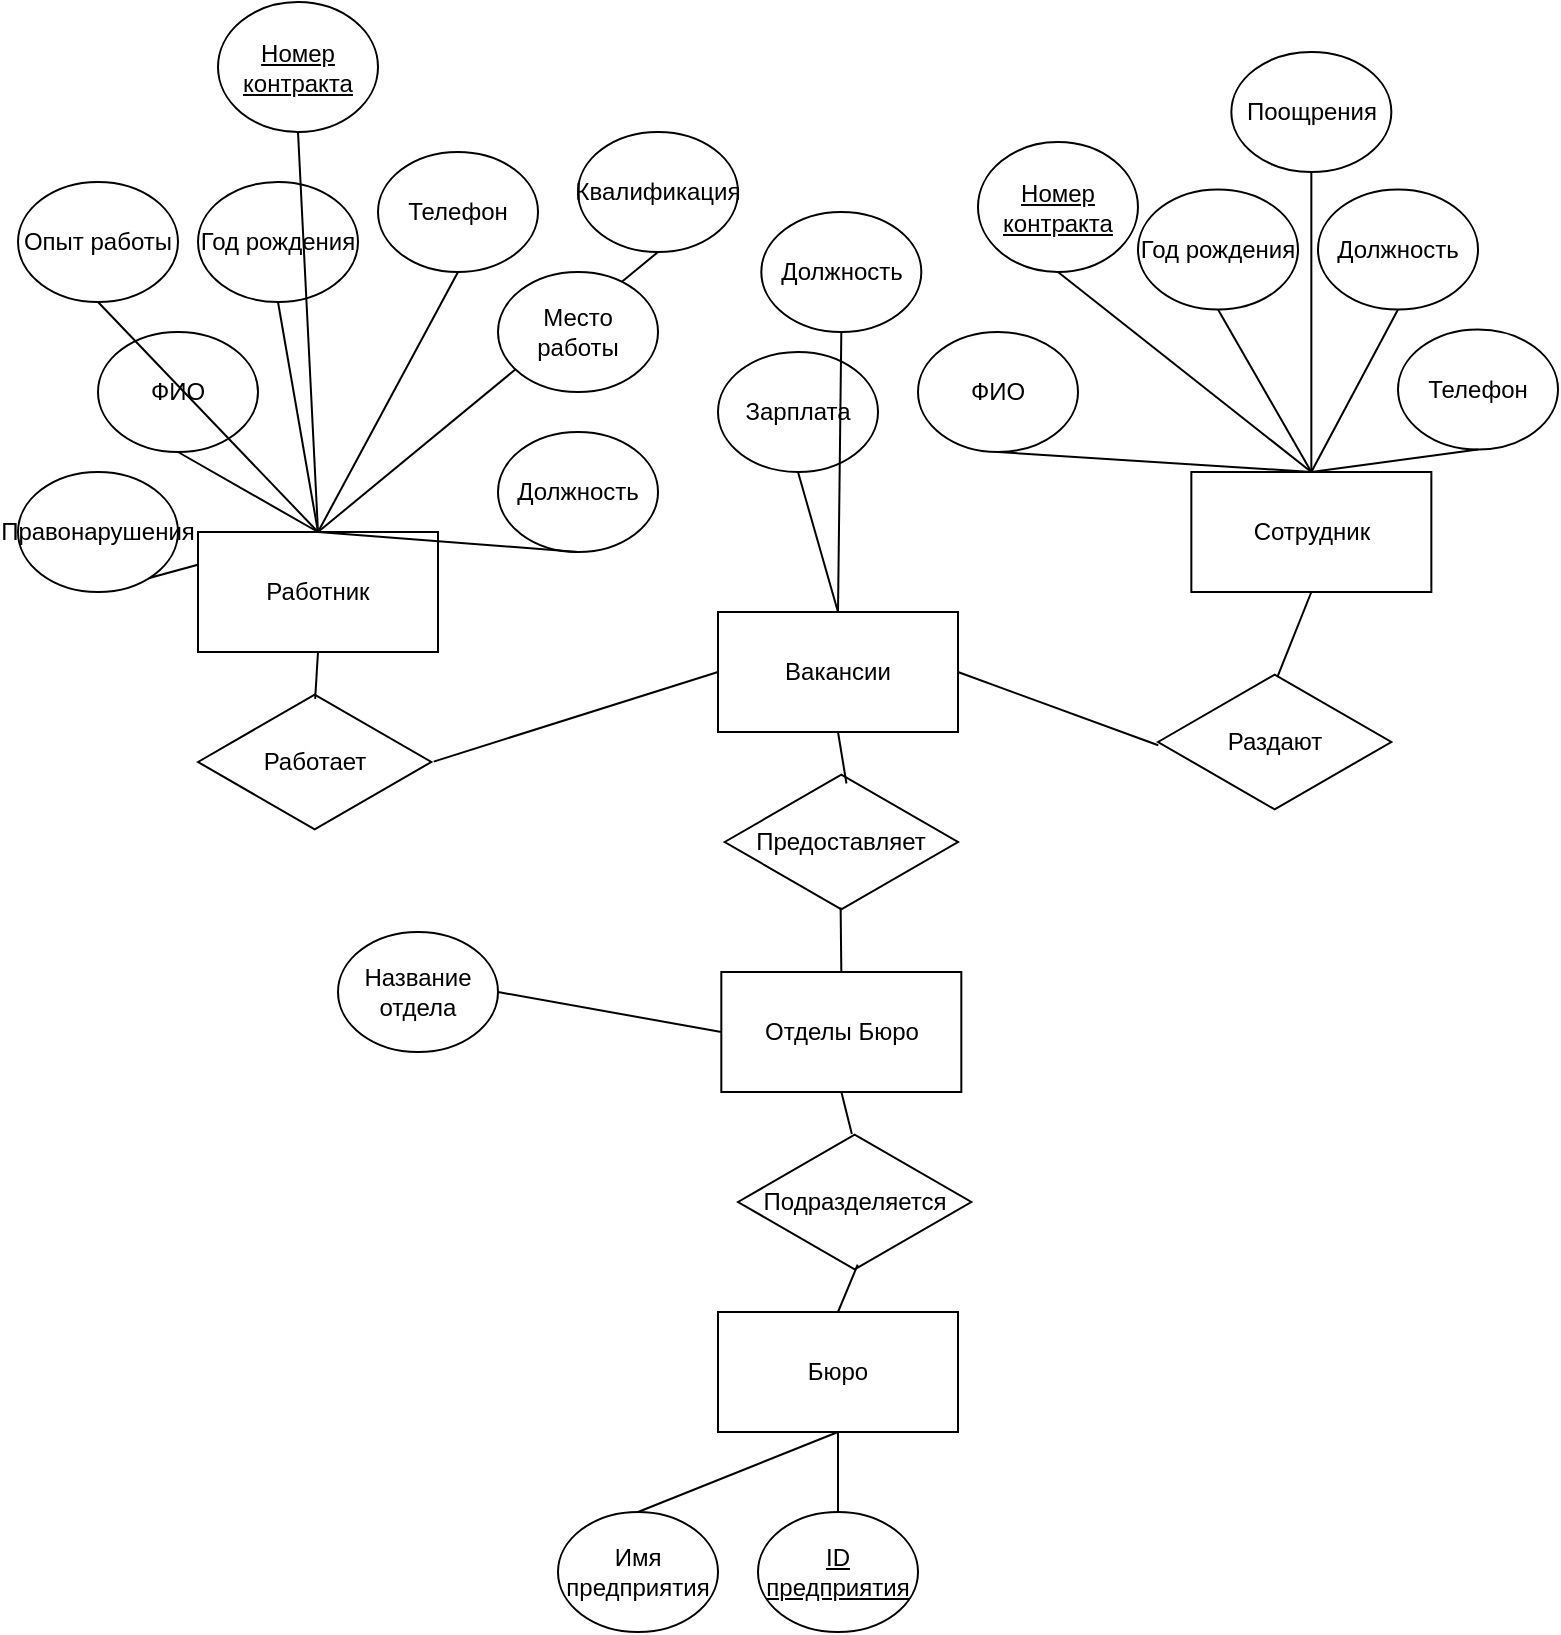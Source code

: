 <mxfile version="21.7.4" type="device">
  <diagram name="Страница — 1" id="8gq3t79hNptc56S_NWV4">
    <mxGraphModel dx="1366" dy="1921" grid="1" gridSize="10" guides="1" tooltips="1" connect="1" arrows="1" fold="1" page="1" pageScale="1" pageWidth="827" pageHeight="1169" math="0" shadow="0">
      <root>
        <mxCell id="0" />
        <mxCell id="1" parent="0" />
        <mxCell id="7OM8_HkgBppmRqg4Yqw7-45" value="" style="endArrow=none;html=1;rounded=0;entryX=0.5;entryY=1;entryDx=0;entryDy=0;exitX=0.5;exitY=0;exitDx=0;exitDy=0;" edge="1" parent="1" source="Iy27Z-RfIxdOQW6ikKEd-1" target="7OM8_HkgBppmRqg4Yqw7-44">
          <mxGeometry width="50" height="50" relative="1" as="geometry">
            <mxPoint x="400" y="250" as="sourcePoint" />
            <mxPoint x="450" y="200" as="targetPoint" />
          </mxGeometry>
        </mxCell>
        <mxCell id="7OM8_HkgBppmRqg4Yqw7-33" value="" style="endArrow=none;html=1;rounded=0;entryX=0.5;entryY=1;entryDx=0;entryDy=0;" edge="1" parent="1" target="7OM8_HkgBppmRqg4Yqw7-32">
          <mxGeometry width="50" height="50" relative="1" as="geometry">
            <mxPoint x="160" y="210" as="sourcePoint" />
            <mxPoint x="340" y="280" as="targetPoint" />
          </mxGeometry>
        </mxCell>
        <mxCell id="Iy27Z-RfIxdOQW6ikKEd-1" value="Работник" style="rounded=0;whiteSpace=wrap;html=1;" parent="1" vertex="1">
          <mxGeometry x="100.0" y="210" width="120" height="60" as="geometry" />
        </mxCell>
        <mxCell id="Iy27Z-RfIxdOQW6ikKEd-4" value="ФИО" style="ellipse;whiteSpace=wrap;html=1;" parent="1" vertex="1">
          <mxGeometry x="50" y="110" width="80" height="60" as="geometry" />
        </mxCell>
        <mxCell id="7OM8_HkgBppmRqg4Yqw7-2" value="Год рождения" style="ellipse;whiteSpace=wrap;html=1;" vertex="1" parent="1">
          <mxGeometry x="100" y="35" width="80" height="60" as="geometry" />
        </mxCell>
        <mxCell id="7OM8_HkgBppmRqg4Yqw7-4" value="Телефон" style="ellipse;whiteSpace=wrap;html=1;" vertex="1" parent="1">
          <mxGeometry x="190" y="20" width="80" height="60" as="geometry" />
        </mxCell>
        <mxCell id="7OM8_HkgBppmRqg4Yqw7-5" value="" style="endArrow=none;html=1;rounded=0;exitX=0.5;exitY=1;exitDx=0;exitDy=0;entryX=0.5;entryY=0;entryDx=0;entryDy=0;" edge="1" parent="1" source="Iy27Z-RfIxdOQW6ikKEd-4" target="Iy27Z-RfIxdOQW6ikKEd-1">
          <mxGeometry width="50" height="50" relative="1" as="geometry">
            <mxPoint x="270" y="292.5" as="sourcePoint" />
            <mxPoint x="320" y="242.5" as="targetPoint" />
          </mxGeometry>
        </mxCell>
        <mxCell id="7OM8_HkgBppmRqg4Yqw7-6" value="" style="endArrow=none;html=1;rounded=0;entryX=0.5;entryY=1;entryDx=0;entryDy=0;exitX=0.5;exitY=0;exitDx=0;exitDy=0;" edge="1" parent="1" source="Iy27Z-RfIxdOQW6ikKEd-1" target="7OM8_HkgBppmRqg4Yqw7-2">
          <mxGeometry width="50" height="50" relative="1" as="geometry">
            <mxPoint x="160" y="322.5" as="sourcePoint" />
            <mxPoint x="210" y="272.5" as="targetPoint" />
          </mxGeometry>
        </mxCell>
        <mxCell id="7OM8_HkgBppmRqg4Yqw7-7" value="Сотрудник" style="rounded=0;whiteSpace=wrap;html=1;" vertex="1" parent="1">
          <mxGeometry x="596.67" y="180" width="120" height="60" as="geometry" />
        </mxCell>
        <mxCell id="7OM8_HkgBppmRqg4Yqw7-8" value="ФИО" style="ellipse;whiteSpace=wrap;html=1;flipH=1;" vertex="1" parent="1">
          <mxGeometry x="460" y="110" width="80" height="60" as="geometry" />
        </mxCell>
        <mxCell id="7OM8_HkgBppmRqg4Yqw7-9" value="Год рождения" style="ellipse;whiteSpace=wrap;html=1;flipH=1;" vertex="1" parent="1">
          <mxGeometry x="570" y="38.75" width="80" height="60" as="geometry" />
        </mxCell>
        <mxCell id="7OM8_HkgBppmRqg4Yqw7-11" value="Телефон" style="ellipse;whiteSpace=wrap;html=1;flipH=1;" vertex="1" parent="1">
          <mxGeometry x="700" y="108.75" width="80" height="60" as="geometry" />
        </mxCell>
        <mxCell id="7OM8_HkgBppmRqg4Yqw7-13" value="" style="endArrow=none;html=1;rounded=0;entryX=0.5;entryY=1;entryDx=0;entryDy=0;exitX=0.5;exitY=0;exitDx=0;exitDy=0;" edge="1" parent="1" source="Iy27Z-RfIxdOQW6ikKEd-1" target="7OM8_HkgBppmRqg4Yqw7-4">
          <mxGeometry width="50" height="50" relative="1" as="geometry">
            <mxPoint x="310" y="222.5" as="sourcePoint" />
            <mxPoint x="430" y="162.5" as="targetPoint" />
          </mxGeometry>
        </mxCell>
        <mxCell id="7OM8_HkgBppmRqg4Yqw7-14" value="" style="endArrow=none;html=1;rounded=0;entryX=0.5;entryY=1;entryDx=0;entryDy=0;exitX=0.5;exitY=0;exitDx=0;exitDy=0;" edge="1" parent="1" source="7OM8_HkgBppmRqg4Yqw7-7" target="7OM8_HkgBppmRqg4Yqw7-8">
          <mxGeometry width="50" height="50" relative="1" as="geometry">
            <mxPoint x="410" y="321.25" as="sourcePoint" />
            <mxPoint x="520" y="88.75" as="targetPoint" />
          </mxGeometry>
        </mxCell>
        <mxCell id="7OM8_HkgBppmRqg4Yqw7-15" value="" style="endArrow=none;html=1;rounded=0;entryX=0.5;entryY=1;entryDx=0;entryDy=0;exitX=0.5;exitY=0;exitDx=0;exitDy=0;" edge="1" parent="1" source="7OM8_HkgBppmRqg4Yqw7-7" target="7OM8_HkgBppmRqg4Yqw7-9">
          <mxGeometry width="50" height="50" relative="1" as="geometry">
            <mxPoint x="430" y="251.25" as="sourcePoint" />
            <mxPoint x="480" y="201.25" as="targetPoint" />
          </mxGeometry>
        </mxCell>
        <mxCell id="7OM8_HkgBppmRqg4Yqw7-18" value="Бюро" style="rounded=0;whiteSpace=wrap;html=1;" vertex="1" parent="1">
          <mxGeometry x="360" y="600" width="120" height="60" as="geometry" />
        </mxCell>
        <mxCell id="7OM8_HkgBppmRqg4Yqw7-19" value="Работает" style="html=1;whiteSpace=wrap;aspect=fixed;shape=isoRectangle;" vertex="1" parent="1">
          <mxGeometry x="100.0" y="290" width="116.67" height="70" as="geometry" />
        </mxCell>
        <mxCell id="7OM8_HkgBppmRqg4Yqw7-20" value="Предоставляет" style="html=1;whiteSpace=wrap;aspect=fixed;shape=isoRectangle;" vertex="1" parent="1">
          <mxGeometry x="363.33" y="330" width="116.67" height="70" as="geometry" />
        </mxCell>
        <mxCell id="7OM8_HkgBppmRqg4Yqw7-22" value="Место работы" style="ellipse;whiteSpace=wrap;html=1;" vertex="1" parent="1">
          <mxGeometry x="250" y="80" width="80" height="60" as="geometry" />
        </mxCell>
        <mxCell id="7OM8_HkgBppmRqg4Yqw7-25" value="Должность" style="ellipse;whiteSpace=wrap;html=1;" vertex="1" parent="1">
          <mxGeometry x="250" y="160" width="80" height="60" as="geometry" />
        </mxCell>
        <mxCell id="7OM8_HkgBppmRqg4Yqw7-26" value="" style="endArrow=none;html=1;rounded=0;exitX=0.5;exitY=0;exitDx=0;exitDy=0;entryX=0.5;entryY=1;entryDx=0;entryDy=0;" edge="1" parent="1" source="Iy27Z-RfIxdOQW6ikKEd-1" target="7OM8_HkgBppmRqg4Yqw7-25">
          <mxGeometry width="50" height="50" relative="1" as="geometry">
            <mxPoint x="420" y="290" as="sourcePoint" />
            <mxPoint x="470" y="240" as="targetPoint" />
          </mxGeometry>
        </mxCell>
        <mxCell id="7OM8_HkgBppmRqg4Yqw7-27" value="Должность" style="ellipse;whiteSpace=wrap;html=1;" vertex="1" parent="1">
          <mxGeometry x="660" y="38.75" width="80" height="60" as="geometry" />
        </mxCell>
        <mxCell id="7OM8_HkgBppmRqg4Yqw7-28" value="" style="endArrow=none;html=1;rounded=0;entryX=0.5;entryY=1;entryDx=0;entryDy=0;exitX=0.5;exitY=0;exitDx=0;exitDy=0;" edge="1" parent="1" source="7OM8_HkgBppmRqg4Yqw7-7" target="7OM8_HkgBppmRqg4Yqw7-27">
          <mxGeometry width="50" height="50" relative="1" as="geometry">
            <mxPoint x="470" y="330" as="sourcePoint" />
            <mxPoint x="520" y="280" as="targetPoint" />
          </mxGeometry>
        </mxCell>
        <mxCell id="7OM8_HkgBppmRqg4Yqw7-29" value="" style="endArrow=none;html=1;rounded=0;entryX=0.5;entryY=1;entryDx=0;entryDy=0;exitX=0.5;exitY=0;exitDx=0;exitDy=0;" edge="1" parent="1" source="7OM8_HkgBppmRqg4Yqw7-7" target="7OM8_HkgBppmRqg4Yqw7-11">
          <mxGeometry width="50" height="50" relative="1" as="geometry">
            <mxPoint x="470" y="330" as="sourcePoint" />
            <mxPoint x="520" y="280" as="targetPoint" />
          </mxGeometry>
        </mxCell>
        <mxCell id="7OM8_HkgBppmRqg4Yqw7-30" value="Опыт работы" style="ellipse;whiteSpace=wrap;html=1;" vertex="1" parent="1">
          <mxGeometry x="10" y="35" width="80" height="60" as="geometry" />
        </mxCell>
        <mxCell id="7OM8_HkgBppmRqg4Yqw7-31" value="" style="endArrow=none;html=1;rounded=0;entryX=0.5;entryY=1;entryDx=0;entryDy=0;" edge="1" parent="1" target="7OM8_HkgBppmRqg4Yqw7-30">
          <mxGeometry width="50" height="50" relative="1" as="geometry">
            <mxPoint x="160" y="210" as="sourcePoint" />
            <mxPoint x="440" y="300" as="targetPoint" />
          </mxGeometry>
        </mxCell>
        <mxCell id="7OM8_HkgBppmRqg4Yqw7-32" value="Квалификация" style="ellipse;whiteSpace=wrap;html=1;" vertex="1" parent="1">
          <mxGeometry x="290" y="10" width="80" height="60" as="geometry" />
        </mxCell>
        <mxCell id="7OM8_HkgBppmRqg4Yqw7-34" value="Номер контракта" style="ellipse;whiteSpace=wrap;html=1;fontStyle=4" vertex="1" parent="1">
          <mxGeometry x="110" y="-55" width="80" height="65" as="geometry" />
        </mxCell>
        <mxCell id="7OM8_HkgBppmRqg4Yqw7-35" value="" style="endArrow=none;html=1;rounded=0;entryX=0.5;entryY=1;entryDx=0;entryDy=0;" edge="1" parent="1" target="7OM8_HkgBppmRqg4Yqw7-34">
          <mxGeometry width="50" height="50" relative="1" as="geometry">
            <mxPoint x="160" y="210" as="sourcePoint" />
            <mxPoint x="350" y="300" as="targetPoint" />
          </mxGeometry>
        </mxCell>
        <mxCell id="7OM8_HkgBppmRqg4Yqw7-36" value="Номер контракта" style="ellipse;whiteSpace=wrap;html=1;fontStyle=4" vertex="1" parent="1">
          <mxGeometry x="489.99" y="15" width="80" height="65" as="geometry" />
        </mxCell>
        <mxCell id="7OM8_HkgBppmRqg4Yqw7-37" value="" style="endArrow=none;html=1;rounded=0;entryX=0.5;entryY=1;entryDx=0;entryDy=0;exitX=0.5;exitY=0;exitDx=0;exitDy=0;" edge="1" parent="1" source="7OM8_HkgBppmRqg4Yqw7-7" target="7OM8_HkgBppmRqg4Yqw7-36">
          <mxGeometry width="50" height="50" relative="1" as="geometry">
            <mxPoint x="390" y="350" as="sourcePoint" />
            <mxPoint x="440" y="300" as="targetPoint" />
          </mxGeometry>
        </mxCell>
        <mxCell id="7OM8_HkgBppmRqg4Yqw7-44" value="Правонарушения" style="ellipse;whiteSpace=wrap;html=1;" vertex="1" parent="1">
          <mxGeometry x="10" y="180" width="80" height="60" as="geometry" />
        </mxCell>
        <mxCell id="7OM8_HkgBppmRqg4Yqw7-46" value="Поощрения" style="ellipse;whiteSpace=wrap;html=1;flipH=1;" vertex="1" parent="1">
          <mxGeometry x="616.67" y="-30" width="80" height="60" as="geometry" />
        </mxCell>
        <mxCell id="7OM8_HkgBppmRqg4Yqw7-47" value="" style="endArrow=none;html=1;rounded=0;entryX=0.5;entryY=1;entryDx=0;entryDy=0;exitX=0.5;exitY=0;exitDx=0;exitDy=0;" edge="1" parent="1" source="7OM8_HkgBppmRqg4Yqw7-7" target="7OM8_HkgBppmRqg4Yqw7-46">
          <mxGeometry width="50" height="50" relative="1" as="geometry">
            <mxPoint x="410" y="310" as="sourcePoint" />
            <mxPoint x="460" y="260" as="targetPoint" />
          </mxGeometry>
        </mxCell>
        <mxCell id="7OM8_HkgBppmRqg4Yqw7-51" value="ID предприятия" style="ellipse;whiteSpace=wrap;html=1;fontStyle=4" vertex="1" parent="1">
          <mxGeometry x="380" y="700" width="80" height="60" as="geometry" />
        </mxCell>
        <mxCell id="7OM8_HkgBppmRqg4Yqw7-52" value="" style="endArrow=none;html=1;rounded=0;entryX=0.5;entryY=1;entryDx=0;entryDy=0;exitX=0.5;exitY=0;exitDx=0;exitDy=0;" edge="1" parent="1" source="7OM8_HkgBppmRqg4Yqw7-51" target="7OM8_HkgBppmRqg4Yqw7-18">
          <mxGeometry width="50" height="50" relative="1" as="geometry">
            <mxPoint x="370" y="720" as="sourcePoint" />
            <mxPoint x="420" y="670" as="targetPoint" />
          </mxGeometry>
        </mxCell>
        <mxCell id="7OM8_HkgBppmRqg4Yqw7-53" value="" style="endArrow=none;html=1;rounded=0;entryX=0.5;entryY=1;entryDx=0;entryDy=0;exitX=0.502;exitY=0.049;exitDx=0;exitDy=0;exitPerimeter=0;" edge="1" parent="1" source="7OM8_HkgBppmRqg4Yqw7-19" target="Iy27Z-RfIxdOQW6ikKEd-1">
          <mxGeometry width="50" height="50" relative="1" as="geometry">
            <mxPoint x="390" y="390" as="sourcePoint" />
            <mxPoint x="440" y="340" as="targetPoint" />
          </mxGeometry>
        </mxCell>
        <mxCell id="7OM8_HkgBppmRqg4Yqw7-57" value="Вакансии" style="rounded=0;whiteSpace=wrap;html=1;" vertex="1" parent="1">
          <mxGeometry x="360" y="250" width="120" height="60" as="geometry" />
        </mxCell>
        <mxCell id="7OM8_HkgBppmRqg4Yqw7-60" value="" style="endArrow=none;html=1;rounded=0;entryX=0;entryY=0.5;entryDx=0;entryDy=0;exitX=1.01;exitY=0.497;exitDx=0;exitDy=0;exitPerimeter=0;" edge="1" parent="1" source="7OM8_HkgBppmRqg4Yqw7-19" target="7OM8_HkgBppmRqg4Yqw7-57">
          <mxGeometry width="50" height="50" relative="1" as="geometry">
            <mxPoint x="140" y="460" as="sourcePoint" />
            <mxPoint x="380" y="320" as="targetPoint" />
          </mxGeometry>
        </mxCell>
        <mxCell id="7OM8_HkgBppmRqg4Yqw7-61" value="Отделы Бюро" style="rounded=0;whiteSpace=wrap;html=1;" vertex="1" parent="1">
          <mxGeometry x="361.66" y="430" width="120" height="60" as="geometry" />
        </mxCell>
        <mxCell id="7OM8_HkgBppmRqg4Yqw7-63" value="" style="endArrow=none;html=1;rounded=0;entryX=0.5;entryY=1;entryDx=0;entryDy=0;exitX=0.522;exitY=0.082;exitDx=0;exitDy=0;exitPerimeter=0;" edge="1" parent="1" source="7OM8_HkgBppmRqg4Yqw7-20" target="7OM8_HkgBppmRqg4Yqw7-57">
          <mxGeometry width="50" height="50" relative="1" as="geometry">
            <mxPoint x="360" y="410" as="sourcePoint" />
            <mxPoint x="410" y="360" as="targetPoint" />
          </mxGeometry>
        </mxCell>
        <mxCell id="7OM8_HkgBppmRqg4Yqw7-64" value="" style="endArrow=none;html=1;rounded=0;entryX=0.497;entryY=0.968;entryDx=0;entryDy=0;entryPerimeter=0;exitX=0.5;exitY=0;exitDx=0;exitDy=0;" edge="1" parent="1" source="7OM8_HkgBppmRqg4Yqw7-61" target="7OM8_HkgBppmRqg4Yqw7-20">
          <mxGeometry width="50" height="50" relative="1" as="geometry">
            <mxPoint x="180" y="450" as="sourcePoint" />
            <mxPoint x="230" y="400" as="targetPoint" />
          </mxGeometry>
        </mxCell>
        <mxCell id="7OM8_HkgBppmRqg4Yqw7-65" value="Имя предприятия" style="ellipse;whiteSpace=wrap;html=1;fontStyle=0" vertex="1" parent="1">
          <mxGeometry x="280" y="700" width="80" height="60" as="geometry" />
        </mxCell>
        <mxCell id="7OM8_HkgBppmRqg4Yqw7-66" value="" style="endArrow=none;html=1;rounded=0;entryX=0.5;entryY=1;entryDx=0;entryDy=0;exitX=0.5;exitY=0;exitDx=0;exitDy=0;" edge="1" parent="1" source="7OM8_HkgBppmRqg4Yqw7-65" target="7OM8_HkgBppmRqg4Yqw7-18">
          <mxGeometry width="50" height="50" relative="1" as="geometry">
            <mxPoint x="120" y="720" as="sourcePoint" />
            <mxPoint x="170" y="670" as="targetPoint" />
          </mxGeometry>
        </mxCell>
        <mxCell id="7OM8_HkgBppmRqg4Yqw7-67" value="" style="endArrow=none;html=1;rounded=0;entryX=0.5;entryY=1;entryDx=0;entryDy=0;exitX=0.508;exitY=0.051;exitDx=0;exitDy=0;exitPerimeter=0;" edge="1" parent="1" source="7OM8_HkgBppmRqg4Yqw7-68" target="7OM8_HkgBppmRqg4Yqw7-7">
          <mxGeometry width="50" height="50" relative="1" as="geometry">
            <mxPoint x="660" y="310" as="sourcePoint" />
            <mxPoint x="430" y="390" as="targetPoint" />
          </mxGeometry>
        </mxCell>
        <mxCell id="7OM8_HkgBppmRqg4Yqw7-68" value="Раздают" style="html=1;whiteSpace=wrap;aspect=fixed;shape=isoRectangle;" vertex="1" parent="1">
          <mxGeometry x="580.0" y="280" width="116.67" height="70" as="geometry" />
        </mxCell>
        <mxCell id="7OM8_HkgBppmRqg4Yqw7-69" value="" style="endArrow=none;html=1;rounded=0;entryX=1;entryY=0.5;entryDx=0;entryDy=0;exitX=0.001;exitY=0.523;exitDx=0;exitDy=0;exitPerimeter=0;" edge="1" parent="1" source="7OM8_HkgBppmRqg4Yqw7-68" target="7OM8_HkgBppmRqg4Yqw7-57">
          <mxGeometry width="50" height="50" relative="1" as="geometry">
            <mxPoint x="380" y="440" as="sourcePoint" />
            <mxPoint x="430" y="390" as="targetPoint" />
          </mxGeometry>
        </mxCell>
        <mxCell id="7OM8_HkgBppmRqg4Yqw7-70" value="Подразделяется" style="html=1;whiteSpace=wrap;aspect=fixed;shape=isoRectangle;" vertex="1" parent="1">
          <mxGeometry x="370" y="510" width="116.67" height="70" as="geometry" />
        </mxCell>
        <mxCell id="7OM8_HkgBppmRqg4Yqw7-71" value="" style="endArrow=none;html=1;rounded=0;entryX=0.5;entryY=1;entryDx=0;entryDy=0;exitX=0.488;exitY=0.014;exitDx=0;exitDy=0;exitPerimeter=0;" edge="1" parent="1" source="7OM8_HkgBppmRqg4Yqw7-70" target="7OM8_HkgBppmRqg4Yqw7-61">
          <mxGeometry width="50" height="50" relative="1" as="geometry">
            <mxPoint x="380" y="470" as="sourcePoint" />
            <mxPoint x="430" y="420" as="targetPoint" />
          </mxGeometry>
        </mxCell>
        <mxCell id="7OM8_HkgBppmRqg4Yqw7-72" value="" style="endArrow=none;html=1;rounded=0;entryX=0.513;entryY=0.948;entryDx=0;entryDy=0;entryPerimeter=0;exitX=0.5;exitY=0;exitDx=0;exitDy=0;" edge="1" parent="1" source="7OM8_HkgBppmRqg4Yqw7-18" target="7OM8_HkgBppmRqg4Yqw7-70">
          <mxGeometry width="50" height="50" relative="1" as="geometry">
            <mxPoint x="380" y="470" as="sourcePoint" />
            <mxPoint x="430" y="420" as="targetPoint" />
          </mxGeometry>
        </mxCell>
        <mxCell id="7OM8_HkgBppmRqg4Yqw7-73" value="Зарплата" style="ellipse;whiteSpace=wrap;html=1;" vertex="1" parent="1">
          <mxGeometry x="360" y="120" width="80" height="60" as="geometry" />
        </mxCell>
        <mxCell id="7OM8_HkgBppmRqg4Yqw7-74" value="" style="endArrow=none;html=1;rounded=0;entryX=0.5;entryY=1;entryDx=0;entryDy=0;" edge="1" parent="1" target="7OM8_HkgBppmRqg4Yqw7-73">
          <mxGeometry width="50" height="50" relative="1" as="geometry">
            <mxPoint x="420" y="250" as="sourcePoint" />
            <mxPoint x="440" y="270" as="targetPoint" />
          </mxGeometry>
        </mxCell>
        <mxCell id="7OM8_HkgBppmRqg4Yqw7-75" value="Должность" style="ellipse;whiteSpace=wrap;html=1;" vertex="1" parent="1">
          <mxGeometry x="381.66" y="50" width="80" height="60" as="geometry" />
        </mxCell>
        <mxCell id="7OM8_HkgBppmRqg4Yqw7-76" value="" style="endArrow=none;html=1;rounded=0;entryX=0.5;entryY=1;entryDx=0;entryDy=0;exitX=0.5;exitY=0;exitDx=0;exitDy=0;" edge="1" parent="1" source="7OM8_HkgBppmRqg4Yqw7-57" target="7OM8_HkgBppmRqg4Yqw7-75">
          <mxGeometry width="50" height="50" relative="1" as="geometry">
            <mxPoint x="400" y="310" as="sourcePoint" />
            <mxPoint x="450" y="260" as="targetPoint" />
          </mxGeometry>
        </mxCell>
        <mxCell id="7OM8_HkgBppmRqg4Yqw7-77" value="Название отдела" style="ellipse;whiteSpace=wrap;html=1;fontStyle=0" vertex="1" parent="1">
          <mxGeometry x="170" y="410" width="80" height="60" as="geometry" />
        </mxCell>
        <mxCell id="7OM8_HkgBppmRqg4Yqw7-78" value="" style="endArrow=none;html=1;rounded=0;entryX=0;entryY=0.5;entryDx=0;entryDy=0;exitX=1;exitY=0.5;exitDx=0;exitDy=0;" edge="1" parent="1" source="7OM8_HkgBppmRqg4Yqw7-77" target="7OM8_HkgBppmRqg4Yqw7-61">
          <mxGeometry width="50" height="50" relative="1" as="geometry">
            <mxPoint x="420" y="510" as="sourcePoint" />
            <mxPoint x="470" y="460" as="targetPoint" />
          </mxGeometry>
        </mxCell>
      </root>
    </mxGraphModel>
  </diagram>
</mxfile>
